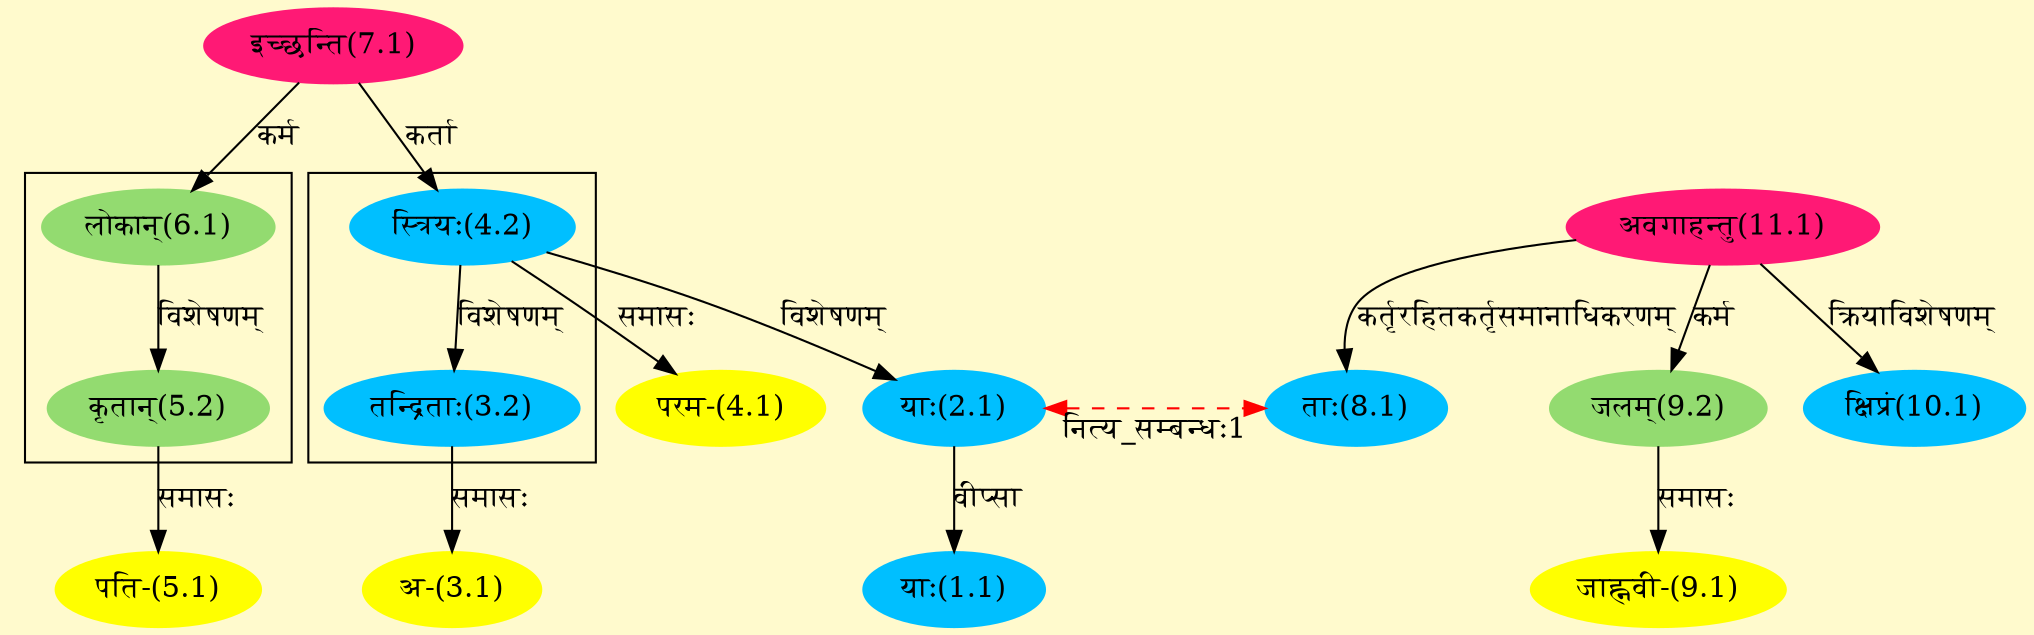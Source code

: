 digraph G{
rankdir=BT;
 compound=true;
 bgcolor="lemonchiffon1";

subgraph cluster_1{
Node2_1 [style=filled, color="#00BFFF" label = "याः(2.1)"]
Node4_2 [style=filled, color="#00BFFF" label = "स्त्रियः(4.2)"]
Node3_2 [style=filled, color="#00BFFF" label = "तन्द्रिताः(3.2)"]

}

subgraph cluster_2{
Node5_2 [style=filled, color="#93DB70" label = "कृतान्(5.2)"]
Node6_1 [style=filled, color="#93DB70" label = "लोकान्(6.1)"]

}
Node1_1 [style=filled, color="#00BFFF" label = "याः(1.1)"]
Node2_1 [style=filled, color="#00BFFF" label = "याः(2.1)"]
Node8_1 [style=filled, color="#00BFFF" label = "ताः(8.1)"]
Node3_1 [style=filled, color="#FFFF00" label = "अ-(3.1)"]
Node3_2 [style=filled, color="#00BFFF" label = "तन्द्रिताः(3.2)"]
Node4_1 [style=filled, color="#FFFF00" label = "परम-(4.1)"]
Node4_2 [style=filled, color="#00BFFF" label = "स्त्रियः(4.2)"]
Node7_1 [style=filled, color="#FF1975" label = "इच्छन्ति(7.1)"]
Node5_1 [style=filled, color="#FFFF00" label = "पति-(5.1)"]
Node5_2 [style=filled, color="#93DB70" label = "कृतान्(5.2)"]
Node6_1 [style=filled, color="#93DB70" label = "लोकान्(6.1)"]
Node [style=filled, color="" label = "()"]
Node11_1 [style=filled, color="#FF1975" label = "अवगाहन्तु(11.1)"]
Node9_1 [style=filled, color="#FFFF00" label = "जाह्नवी-(9.1)"]
Node9_2 [style=filled, color="#93DB70" label = "जलम्(9.2)"]
Node10_1 [style=filled, color="#00BFFF" label = "क्षिप्रं(10.1)"]
{rank = same; Node2_1; Node8_1;}
/* Start of Relations section */

Node1_1 -> Node2_1 [  label="वीप्सा"  dir="back" ]
Node2_1 -> Node4_2 [  label="विशेषणम्"  dir="back" ]
Node2_1 -> Node8_1 [ style=dashed color="red" label="नित्य_सम्बन्धः1"  dir="both" ]
Node3_1 -> Node3_2 [  label="समासः"  dir="back" ]
Node3_2 -> Node4_2 [  label="विशेषणम्"  dir="back" ]
Node4_1 -> Node4_2 [  label="समासः"  dir="back" ]
Node4_2 -> Node7_1 [  label="कर्ता"  dir="back" ]
Node5_1 -> Node5_2 [  label="समासः"  dir="back" ]
Node5_2 -> Node6_1 [  label="विशेषणम्"  dir="back" ]
Node6_1 -> Node7_1 [  label="कर्म"  dir="back" ]
Node8_1 -> Node11_1 [  label="कर्तृरहितकर्तृसमानाधिकरणम्"  dir="back" ]
Node9_1 -> Node9_2 [  label="समासः"  dir="back" ]
Node9_2 -> Node11_1 [  label="कर्म"  dir="back" ]
Node10_1 -> Node11_1 [  label="क्रियाविशेषणम्"  dir="back" ]
}
